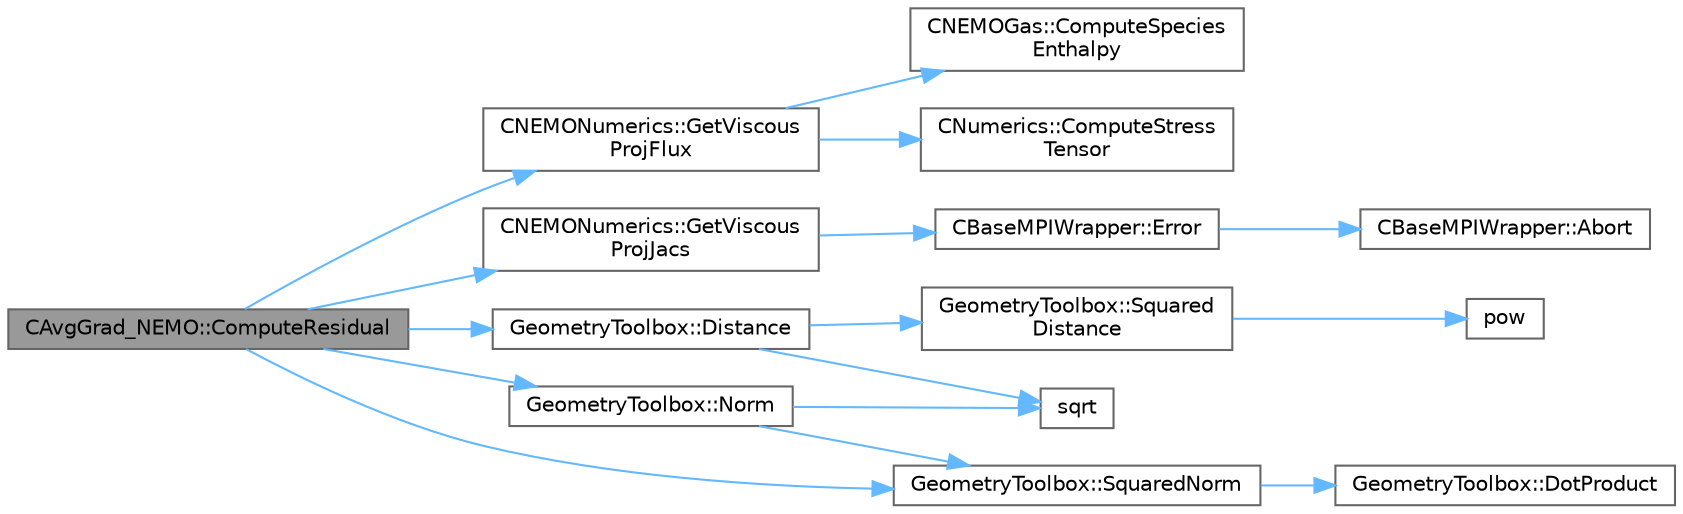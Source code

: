 digraph "CAvgGrad_NEMO::ComputeResidual"
{
 // LATEX_PDF_SIZE
  bgcolor="transparent";
  edge [fontname=Helvetica,fontsize=10,labelfontname=Helvetica,labelfontsize=10];
  node [fontname=Helvetica,fontsize=10,shape=box,height=0.2,width=0.4];
  rankdir="LR";
  Node1 [id="Node000001",label="CAvgGrad_NEMO::ComputeResidual",height=0.2,width=0.4,color="gray40", fillcolor="grey60", style="filled", fontcolor="black",tooltip="Compute the viscous flow residual using an average of gradients."];
  Node1 -> Node2 [id="edge1_Node000001_Node000002",color="steelblue1",style="solid",tooltip=" "];
  Node2 [id="Node000002",label="GeometryToolbox::Distance",height=0.2,width=0.4,color="grey40", fillcolor="white", style="filled",URL="$group__GeometryToolbox.html#ga600fb4ee993ae4c3b985082d51994881",tooltip=" "];
  Node2 -> Node3 [id="edge2_Node000002_Node000003",color="steelblue1",style="solid",tooltip=" "];
  Node3 [id="Node000003",label="sqrt",height=0.2,width=0.4,color="grey40", fillcolor="white", style="filled",URL="$group__SIMD.html#ga54a1925ab40fb4249ea255072520de35",tooltip=" "];
  Node2 -> Node4 [id="edge3_Node000002_Node000004",color="steelblue1",style="solid",tooltip=" "];
  Node4 [id="Node000004",label="GeometryToolbox::Squared\lDistance",height=0.2,width=0.4,color="grey40", fillcolor="white", style="filled",URL="$group__GeometryToolbox.html#ga3db86410486389a5cda59b3d0ab17f66",tooltip=" "];
  Node4 -> Node5 [id="edge4_Node000004_Node000005",color="steelblue1",style="solid",tooltip=" "];
  Node5 [id="Node000005",label="pow",height=0.2,width=0.4,color="grey40", fillcolor="white", style="filled",URL="$group__SIMD.html#ga768cbdeba8e4567257959378fba27f17",tooltip=" "];
  Node1 -> Node6 [id="edge5_Node000001_Node000006",color="steelblue1",style="solid",tooltip=" "];
  Node6 [id="Node000006",label="CNEMONumerics::GetViscous\lProjFlux",height=0.2,width=0.4,color="grey40", fillcolor="white", style="filled",URL="$classCNEMONumerics.html#a8f1d3fe0803cf04933f32b6b866dd752",tooltip="Compute the projection of the viscous fluxes into a direction."];
  Node6 -> Node7 [id="edge6_Node000006_Node000007",color="steelblue1",style="solid",tooltip=" "];
  Node7 [id="Node000007",label="CNEMOGas::ComputeSpecies\lEnthalpy",height=0.2,width=0.4,color="grey40", fillcolor="white", style="filled",URL="$classCNEMOGas.html#a2c65399e95b0a1c136c5a3b9e5934a30",tooltip="Compute species enthalpies."];
  Node6 -> Node8 [id="edge7_Node000006_Node000008",color="steelblue1",style="solid",tooltip=" "];
  Node8 [id="Node000008",label="CNumerics::ComputeStress\lTensor",height=0.2,width=0.4,color="grey40", fillcolor="white", style="filled",URL="$classCNumerics.html#a18b6238c38e05339954c0bb6121203d1",tooltip="Compute the stress tensor from the velocity gradients."];
  Node1 -> Node9 [id="edge8_Node000001_Node000009",color="steelblue1",style="solid",tooltip=" "];
  Node9 [id="Node000009",label="CNEMONumerics::GetViscous\lProjJacs",height=0.2,width=0.4,color="grey40", fillcolor="white", style="filled",URL="$classCNEMONumerics.html#a63702d628627ee029d2ef7db7affbd8b",tooltip="Staging function to compute viscous Jacobians."];
  Node9 -> Node10 [id="edge9_Node000009_Node000010",color="steelblue1",style="solid",tooltip=" "];
  Node10 [id="Node000010",label="CBaseMPIWrapper::Error",height=0.2,width=0.4,color="grey40", fillcolor="white", style="filled",URL="$classCBaseMPIWrapper.html#a04457c47629bda56704e6a8804833eeb",tooltip=" "];
  Node10 -> Node11 [id="edge10_Node000010_Node000011",color="steelblue1",style="solid",tooltip=" "];
  Node11 [id="Node000011",label="CBaseMPIWrapper::Abort",height=0.2,width=0.4,color="grey40", fillcolor="white", style="filled",URL="$classCBaseMPIWrapper.html#af7297d861dca86b45cf561b6ab642e8f",tooltip=" "];
  Node1 -> Node12 [id="edge11_Node000001_Node000012",color="steelblue1",style="solid",tooltip=" "];
  Node12 [id="Node000012",label="GeometryToolbox::Norm",height=0.2,width=0.4,color="grey40", fillcolor="white", style="filled",URL="$group__GeometryToolbox.html#gad8b24e50333c9a8378f7abf18222f36a",tooltip=" "];
  Node12 -> Node3 [id="edge12_Node000012_Node000003",color="steelblue1",style="solid",tooltip=" "];
  Node12 -> Node13 [id="edge13_Node000012_Node000013",color="steelblue1",style="solid",tooltip=" "];
  Node13 [id="Node000013",label="GeometryToolbox::SquaredNorm",height=0.2,width=0.4,color="grey40", fillcolor="white", style="filled",URL="$group__GeometryToolbox.html#ga98c9b9314cc6352c9bba49b8cfb4b056",tooltip=" "];
  Node13 -> Node14 [id="edge14_Node000013_Node000014",color="steelblue1",style="solid",tooltip=" "];
  Node14 [id="Node000014",label="GeometryToolbox::DotProduct",height=0.2,width=0.4,color="grey40", fillcolor="white", style="filled",URL="$group__GeometryToolbox.html#ga7ec3e1e20fab73dbf0159fe38492cc89",tooltip=" "];
  Node1 -> Node13 [id="edge15_Node000001_Node000013",color="steelblue1",style="solid",tooltip=" "];
}
